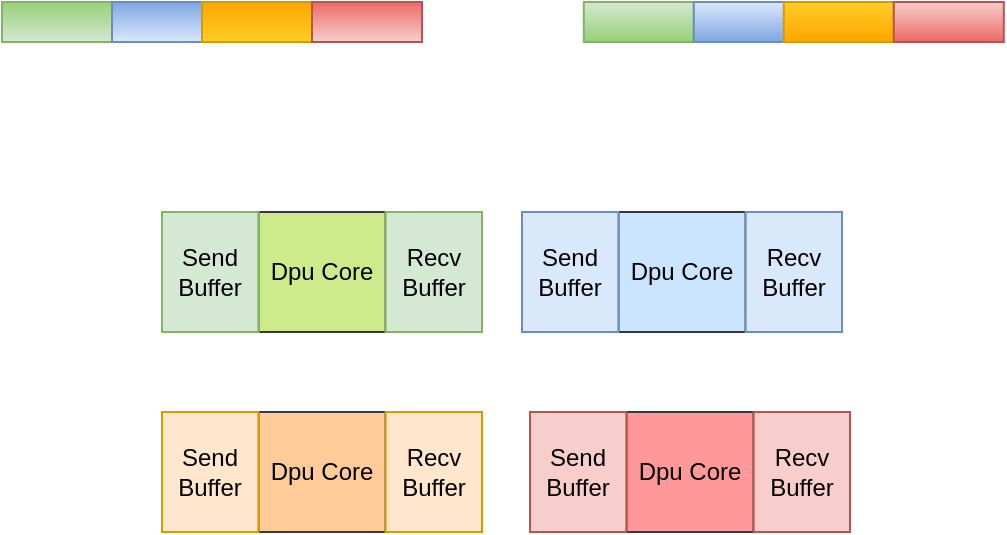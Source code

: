 <mxfile version="21.3.7" type="github">
  <diagram name="第 1 页" id="WnKNG6_DYxE4EP30FGyO">
    <mxGraphModel dx="1026" dy="518" grid="1" gridSize="10" guides="1" tooltips="1" connect="1" arrows="1" fold="1" page="1" pageScale="1" pageWidth="827" pageHeight="1169" math="0" shadow="0">
      <root>
        <mxCell id="0" />
        <mxCell id="1" parent="0" />
        <mxCell id="tbXObs1JxIp5LCsgutEW-89" value="" style="rounded=0;whiteSpace=wrap;html=1;fillColor=#d5e8d4;strokeColor=#82b366;fillStyle=auto;gradientColor=#97d077;gradientDirection=north;movable=1;resizable=1;rotatable=1;deletable=1;editable=1;locked=0;connectable=1;container=0;direction=east;" vertex="1" parent="1">
          <mxGeometry x="180" y="320" width="55" height="20" as="geometry" />
        </mxCell>
        <mxCell id="tbXObs1JxIp5LCsgutEW-122" value="" style="rounded=0;whiteSpace=wrap;html=1;fillColor=#dae8fc;strokeColor=#6c8ebf;fillStyle=auto;gradientColor=#7ea6e0;gradientDirection=north;movable=1;resizable=1;rotatable=1;deletable=1;editable=1;locked=0;connectable=1;container=0;direction=east;" vertex="1" parent="1">
          <mxGeometry x="235" y="320" width="55" height="20" as="geometry" />
        </mxCell>
        <mxCell id="tbXObs1JxIp5LCsgutEW-124" value="" style="rounded=0;whiteSpace=wrap;html=1;fillColor=#ffcd28;strokeColor=#d79b00;fillStyle=auto;gradientColor=#ffa500;gradientDirection=north;movable=1;resizable=1;rotatable=1;deletable=1;editable=1;locked=0;connectable=1;container=0;direction=east;" vertex="1" parent="1">
          <mxGeometry x="280" y="320" width="55" height="20" as="geometry" />
        </mxCell>
        <mxCell id="tbXObs1JxIp5LCsgutEW-125" value="" style="rounded=0;whiteSpace=wrap;html=1;fillColor=#f8cecc;strokeColor=#b85450;fillStyle=auto;gradientColor=#ea6b66;gradientDirection=north;movable=1;resizable=1;rotatable=1;deletable=1;editable=1;locked=0;connectable=1;container=0;direction=east;" vertex="1" parent="1">
          <mxGeometry x="335" y="320" width="55" height="20" as="geometry" />
        </mxCell>
        <mxCell id="tbXObs1JxIp5LCsgutEW-105" value="Dpu Core" style="rounded=0;whiteSpace=wrap;html=1;fillColor=#cce5ff;strokeColor=#36393d;" vertex="1" parent="1">
          <mxGeometry x="488.193" y="425" width="63.614" height="60" as="geometry" />
        </mxCell>
        <mxCell id="tbXObs1JxIp5LCsgutEW-106" value="Recv&lt;br&gt;Buffer" style="rounded=0;whiteSpace=wrap;html=1;fillColor=#dae8fc;strokeColor=#6c8ebf;" vertex="1" parent="1">
          <mxGeometry x="551.807" y="425" width="48.193" height="60" as="geometry" />
        </mxCell>
        <mxCell id="tbXObs1JxIp5LCsgutEW-107" value="Send&lt;br&gt;Buffer" style="rounded=0;whiteSpace=wrap;html=1;fillColor=#dae8fc;strokeColor=#6c8ebf;" vertex="1" parent="1">
          <mxGeometry x="440" y="425" width="48.193" height="60" as="geometry" />
        </mxCell>
        <mxCell id="tbXObs1JxIp5LCsgutEW-116" value="Dpu Core" style="rounded=0;whiteSpace=wrap;html=1;fillColor=#FF9999;strokeColor=#36393d;" vertex="1" parent="1">
          <mxGeometry x="492.193" y="525" width="63.614" height="60" as="geometry" />
        </mxCell>
        <mxCell id="tbXObs1JxIp5LCsgutEW-117" value="Recv&lt;br&gt;Buffer" style="rounded=0;whiteSpace=wrap;html=1;fillColor=#f8cecc;strokeColor=#b85450;" vertex="1" parent="1">
          <mxGeometry x="555.807" y="525" width="48.193" height="60" as="geometry" />
        </mxCell>
        <mxCell id="tbXObs1JxIp5LCsgutEW-118" value="Send&lt;br&gt;Buffer" style="rounded=0;whiteSpace=wrap;html=1;fillColor=#f8cecc;strokeColor=#b85450;" vertex="1" parent="1">
          <mxGeometry x="444" y="525" width="48.193" height="60" as="geometry" />
        </mxCell>
        <mxCell id="tbXObs1JxIp5LCsgutEW-100" value="Dpu Core" style="rounded=0;whiteSpace=wrap;html=1;fillColor=#cdeb8b;strokeColor=#36393d;" vertex="1" parent="1">
          <mxGeometry x="308.193" y="425" width="63.614" height="60" as="geometry" />
        </mxCell>
        <mxCell id="tbXObs1JxIp5LCsgutEW-101" value="Recv&lt;br&gt;Buffer" style="rounded=0;whiteSpace=wrap;html=1;fillColor=#d5e8d4;strokeColor=#82b366;" vertex="1" parent="1">
          <mxGeometry x="371.807" y="425" width="48.193" height="60" as="geometry" />
        </mxCell>
        <mxCell id="tbXObs1JxIp5LCsgutEW-102" value="Send&lt;br&gt;Buffer" style="rounded=0;whiteSpace=wrap;html=1;fillColor=#d5e8d4;strokeColor=#82b366;" vertex="1" parent="1">
          <mxGeometry x="260" y="425" width="48.193" height="60" as="geometry" />
        </mxCell>
        <mxCell id="tbXObs1JxIp5LCsgutEW-111" value="Dpu Core" style="rounded=0;whiteSpace=wrap;html=1;fillColor=#ffcc99;strokeColor=#36393d;" vertex="1" parent="1">
          <mxGeometry x="308.193" y="525" width="63.614" height="60" as="geometry" />
        </mxCell>
        <mxCell id="tbXObs1JxIp5LCsgutEW-112" value="Recv&lt;br&gt;Buffer" style="rounded=0;whiteSpace=wrap;html=1;fillColor=#ffe6cc;strokeColor=#d79b00;" vertex="1" parent="1">
          <mxGeometry x="371.807" y="525" width="48.193" height="60" as="geometry" />
        </mxCell>
        <mxCell id="tbXObs1JxIp5LCsgutEW-113" value="Send&lt;br&gt;Buffer" style="rounded=0;whiteSpace=wrap;html=1;fillColor=#ffe6cc;strokeColor=#d79b00;" vertex="1" parent="1">
          <mxGeometry x="260" y="525" width="48.193" height="60" as="geometry" />
        </mxCell>
        <mxCell id="tbXObs1JxIp5LCsgutEW-134" value="" style="rounded=0;whiteSpace=wrap;html=1;fillColor=#d5e8d4;strokeColor=#82b366;fillStyle=auto;gradientColor=#97d077;gradientDirection=south;movable=1;resizable=1;rotatable=1;deletable=1;editable=1;locked=0;connectable=1;container=0;direction=east;" vertex="1" parent="1">
          <mxGeometry x="470.9" y="320" width="55" height="20" as="geometry" />
        </mxCell>
        <mxCell id="tbXObs1JxIp5LCsgutEW-135" value="" style="rounded=0;whiteSpace=wrap;html=1;fillColor=#dae8fc;strokeColor=#6c8ebf;fillStyle=auto;gradientColor=#7ea6e0;gradientDirection=south;movable=1;resizable=1;rotatable=1;deletable=1;editable=1;locked=0;connectable=1;container=0;direction=east;" vertex="1" parent="1">
          <mxGeometry x="525.9" y="320" width="55" height="20" as="geometry" />
        </mxCell>
        <mxCell id="tbXObs1JxIp5LCsgutEW-136" value="" style="rounded=0;whiteSpace=wrap;html=1;fillColor=#ffcd28;strokeColor=#d79b00;fillStyle=auto;gradientColor=#ffa500;gradientDirection=south;movable=1;resizable=1;rotatable=1;deletable=1;editable=1;locked=0;connectable=1;container=0;direction=east;" vertex="1" parent="1">
          <mxGeometry x="570.9" y="320" width="55" height="20" as="geometry" />
        </mxCell>
        <mxCell id="tbXObs1JxIp5LCsgutEW-137" value="" style="rounded=0;whiteSpace=wrap;html=1;fillColor=#f8cecc;strokeColor=#b85450;fillStyle=auto;gradientColor=#ea6b66;gradientDirection=south;movable=1;resizable=1;rotatable=1;deletable=1;editable=1;locked=0;connectable=1;container=0;direction=east;" vertex="1" parent="1">
          <mxGeometry x="625.9" y="320" width="55" height="20" as="geometry" />
        </mxCell>
      </root>
    </mxGraphModel>
  </diagram>
</mxfile>
